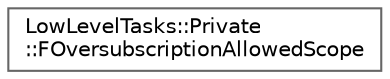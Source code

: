 digraph "Graphical Class Hierarchy"
{
 // INTERACTIVE_SVG=YES
 // LATEX_PDF_SIZE
  bgcolor="transparent";
  edge [fontname=Helvetica,fontsize=10,labelfontname=Helvetica,labelfontsize=10];
  node [fontname=Helvetica,fontsize=10,shape=box,height=0.2,width=0.4];
  rankdir="LR";
  Node0 [id="Node000000",label="LowLevelTasks::Private\l::FOversubscriptionAllowedScope",height=0.2,width=0.4,color="grey40", fillcolor="white", style="filled",URL="$d2/ddc/classLowLevelTasks_1_1Private_1_1FOversubscriptionAllowedScope.html",tooltip=" "];
}
